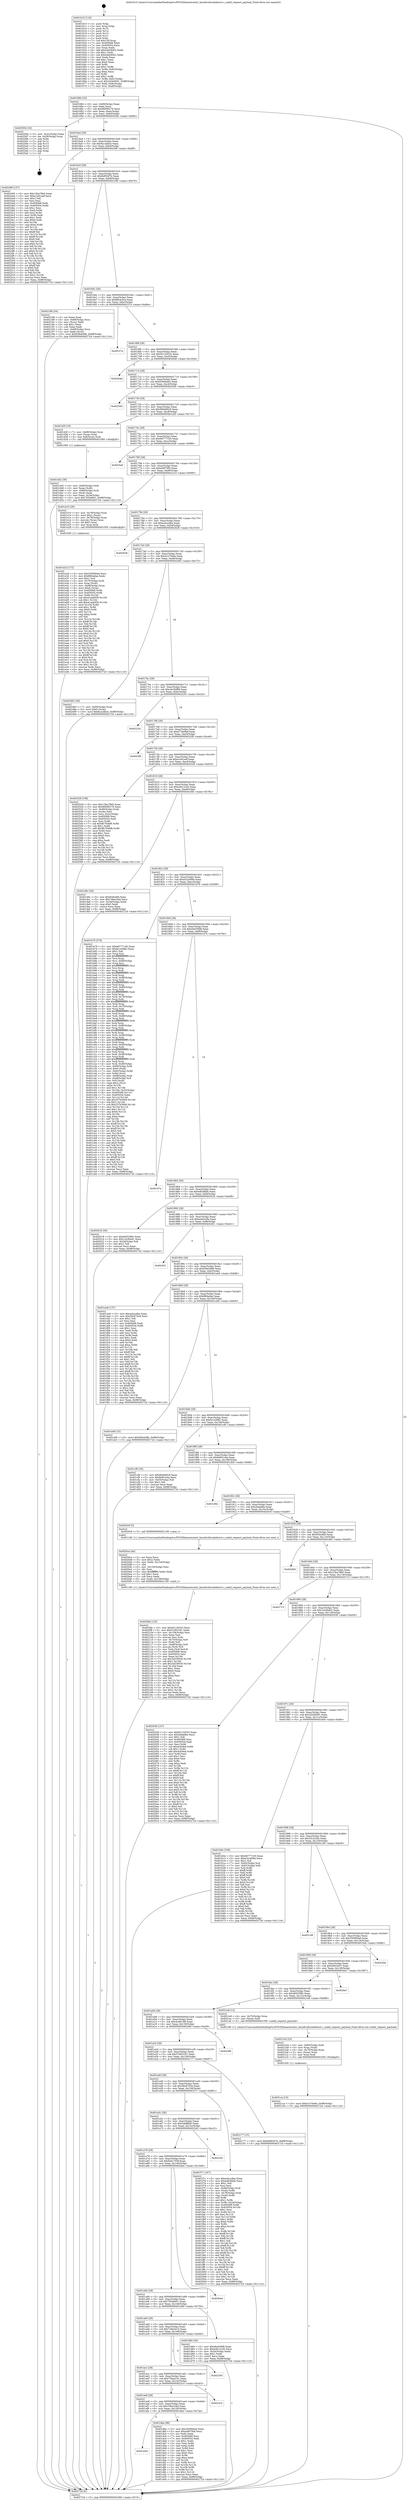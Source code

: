 digraph "0x401610" {
  label = "0x401610 (/mnt/c/Users/mathe/Desktop/tcc/POCII/binaries/extr_linuxfscifssmbdirect.c_smbd_request_payload_Final-ollvm.out::main(0))"
  labelloc = "t"
  node[shape=record]

  Entry [label="",width=0.3,height=0.3,shape=circle,fillcolor=black,style=filled]
  "0x401684" [label="{
     0x401684 [32]\l
     | [instrs]\l
     &nbsp;&nbsp;0x401684 \<+6\>: mov -0x98(%rbp),%eax\l
     &nbsp;&nbsp;0x40168a \<+2\>: mov %eax,%ecx\l
     &nbsp;&nbsp;0x40168c \<+6\>: sub $0x86990279,%ecx\l
     &nbsp;&nbsp;0x401692 \<+6\>: mov %eax,-0xac(%rbp)\l
     &nbsp;&nbsp;0x401698 \<+6\>: mov %ecx,-0xb0(%rbp)\l
     &nbsp;&nbsp;0x40169e \<+6\>: je 0000000000402594 \<main+0xf84\>\l
  }"]
  "0x402594" [label="{
     0x402594 [18]\l
     | [instrs]\l
     &nbsp;&nbsp;0x402594 \<+3\>: mov -0x2c(%rbp),%eax\l
     &nbsp;&nbsp;0x402597 \<+4\>: lea -0x28(%rbp),%rsp\l
     &nbsp;&nbsp;0x40259b \<+1\>: pop %rbx\l
     &nbsp;&nbsp;0x40259c \<+2\>: pop %r12\l
     &nbsp;&nbsp;0x40259e \<+2\>: pop %r13\l
     &nbsp;&nbsp;0x4025a0 \<+2\>: pop %r14\l
     &nbsp;&nbsp;0x4025a2 \<+2\>: pop %r15\l
     &nbsp;&nbsp;0x4025a4 \<+1\>: pop %rbp\l
     &nbsp;&nbsp;0x4025a5 \<+1\>: ret\l
  }"]
  "0x4016a4" [label="{
     0x4016a4 [28]\l
     | [instrs]\l
     &nbsp;&nbsp;0x4016a4 \<+5\>: jmp 00000000004016a9 \<main+0x99\>\l
     &nbsp;&nbsp;0x4016a9 \<+6\>: mov -0xac(%rbp),%eax\l
     &nbsp;&nbsp;0x4016af \<+5\>: sub $0x8a1a4bce,%eax\l
     &nbsp;&nbsp;0x4016b4 \<+6\>: mov %eax,-0xb4(%rbp)\l
     &nbsp;&nbsp;0x4016ba \<+6\>: je 000000000040249f \<main+0xe8f\>\l
  }"]
  Exit [label="",width=0.3,height=0.3,shape=circle,fillcolor=black,style=filled,peripheries=2]
  "0x40249f" [label="{
     0x40249f [137]\l
     | [instrs]\l
     &nbsp;&nbsp;0x40249f \<+5\>: mov $0x13ba78b0,%eax\l
     &nbsp;&nbsp;0x4024a4 \<+5\>: mov $0xe1e91eef,%ecx\l
     &nbsp;&nbsp;0x4024a9 \<+2\>: mov $0x1,%dl\l
     &nbsp;&nbsp;0x4024ab \<+2\>: xor %esi,%esi\l
     &nbsp;&nbsp;0x4024ad \<+7\>: mov 0x405068,%edi\l
     &nbsp;&nbsp;0x4024b4 \<+8\>: mov 0x405054,%r8d\l
     &nbsp;&nbsp;0x4024bc \<+3\>: sub $0x1,%esi\l
     &nbsp;&nbsp;0x4024bf \<+3\>: mov %edi,%r9d\l
     &nbsp;&nbsp;0x4024c2 \<+3\>: add %esi,%r9d\l
     &nbsp;&nbsp;0x4024c5 \<+4\>: imul %r9d,%edi\l
     &nbsp;&nbsp;0x4024c9 \<+3\>: and $0x1,%edi\l
     &nbsp;&nbsp;0x4024cc \<+3\>: cmp $0x0,%edi\l
     &nbsp;&nbsp;0x4024cf \<+4\>: sete %r10b\l
     &nbsp;&nbsp;0x4024d3 \<+4\>: cmp $0xa,%r8d\l
     &nbsp;&nbsp;0x4024d7 \<+4\>: setl %r11b\l
     &nbsp;&nbsp;0x4024db \<+3\>: mov %r10b,%bl\l
     &nbsp;&nbsp;0x4024de \<+3\>: xor $0xff,%bl\l
     &nbsp;&nbsp;0x4024e1 \<+3\>: mov %r11b,%r14b\l
     &nbsp;&nbsp;0x4024e4 \<+4\>: xor $0xff,%r14b\l
     &nbsp;&nbsp;0x4024e8 \<+3\>: xor $0x0,%dl\l
     &nbsp;&nbsp;0x4024eb \<+3\>: mov %bl,%r15b\l
     &nbsp;&nbsp;0x4024ee \<+4\>: and $0x0,%r15b\l
     &nbsp;&nbsp;0x4024f2 \<+3\>: and %dl,%r10b\l
     &nbsp;&nbsp;0x4024f5 \<+3\>: mov %r14b,%r12b\l
     &nbsp;&nbsp;0x4024f8 \<+4\>: and $0x0,%r12b\l
     &nbsp;&nbsp;0x4024fc \<+3\>: and %dl,%r11b\l
     &nbsp;&nbsp;0x4024ff \<+3\>: or %r10b,%r15b\l
     &nbsp;&nbsp;0x402502 \<+3\>: or %r11b,%r12b\l
     &nbsp;&nbsp;0x402505 \<+3\>: xor %r12b,%r15b\l
     &nbsp;&nbsp;0x402508 \<+3\>: or %r14b,%bl\l
     &nbsp;&nbsp;0x40250b \<+3\>: xor $0xff,%bl\l
     &nbsp;&nbsp;0x40250e \<+3\>: or $0x0,%dl\l
     &nbsp;&nbsp;0x402511 \<+2\>: and %dl,%bl\l
     &nbsp;&nbsp;0x402513 \<+3\>: or %bl,%r15b\l
     &nbsp;&nbsp;0x402516 \<+4\>: test $0x1,%r15b\l
     &nbsp;&nbsp;0x40251a \<+3\>: cmovne %ecx,%eax\l
     &nbsp;&nbsp;0x40251d \<+6\>: mov %eax,-0x98(%rbp)\l
     &nbsp;&nbsp;0x402523 \<+5\>: jmp 000000000040272d \<main+0x111d\>\l
  }"]
  "0x4016c0" [label="{
     0x4016c0 [28]\l
     | [instrs]\l
     &nbsp;&nbsp;0x4016c0 \<+5\>: jmp 00000000004016c5 \<main+0xb5\>\l
     &nbsp;&nbsp;0x4016c5 \<+6\>: mov -0xac(%rbp),%eax\l
     &nbsp;&nbsp;0x4016cb \<+5\>: sub $0x8ef93d7b,%eax\l
     &nbsp;&nbsp;0x4016d0 \<+6\>: mov %eax,-0xb8(%rbp)\l
     &nbsp;&nbsp;0x4016d6 \<+6\>: je 0000000000402186 \<main+0xb76\>\l
  }"]
  "0x4021ca" [label="{
     0x4021ca [15]\l
     | [instrs]\l
     &nbsp;&nbsp;0x4021ca \<+10\>: movl $0xb1e70e6e,-0x98(%rbp)\l
     &nbsp;&nbsp;0x4021d4 \<+5\>: jmp 000000000040272d \<main+0x111d\>\l
  }"]
  "0x402186" [label="{
     0x402186 [34]\l
     | [instrs]\l
     &nbsp;&nbsp;0x402186 \<+2\>: xor %eax,%eax\l
     &nbsp;&nbsp;0x402188 \<+4\>: mov -0x68(%rbp),%rcx\l
     &nbsp;&nbsp;0x40218c \<+2\>: mov (%rcx),%edx\l
     &nbsp;&nbsp;0x40218e \<+3\>: sub $0x1,%eax\l
     &nbsp;&nbsp;0x402191 \<+2\>: sub %eax,%edx\l
     &nbsp;&nbsp;0x402193 \<+4\>: mov -0x68(%rbp),%rcx\l
     &nbsp;&nbsp;0x402197 \<+2\>: mov %edx,(%rcx)\l
     &nbsp;&nbsp;0x402199 \<+10\>: movl $0xf29e448b,-0x98(%rbp)\l
     &nbsp;&nbsp;0x4021a3 \<+5\>: jmp 000000000040272d \<main+0x111d\>\l
  }"]
  "0x4016dc" [label="{
     0x4016dc [28]\l
     | [instrs]\l
     &nbsp;&nbsp;0x4016dc \<+5\>: jmp 00000000004016e1 \<main+0xd1\>\l
     &nbsp;&nbsp;0x4016e1 \<+6\>: mov -0xac(%rbp),%eax\l
     &nbsp;&nbsp;0x4016e7 \<+5\>: sub $0x8f24c0ca,%eax\l
     &nbsp;&nbsp;0x4016ec \<+6\>: mov %eax,-0xbc(%rbp)\l
     &nbsp;&nbsp;0x4016f2 \<+6\>: je 000000000040237a \<main+0xd6a\>\l
  }"]
  "0x4021b4" [label="{
     0x4021b4 [22]\l
     | [instrs]\l
     &nbsp;&nbsp;0x4021b4 \<+4\>: mov -0x60(%rbp),%rdi\l
     &nbsp;&nbsp;0x4021b8 \<+3\>: mov %rax,(%rdi)\l
     &nbsp;&nbsp;0x4021bb \<+4\>: mov -0x70(%rbp),%rax\l
     &nbsp;&nbsp;0x4021bf \<+3\>: mov (%rax),%rax\l
     &nbsp;&nbsp;0x4021c2 \<+3\>: mov %rax,%rdi\l
     &nbsp;&nbsp;0x4021c5 \<+5\>: call 0000000000401030 \<free@plt\>\l
     | [calls]\l
     &nbsp;&nbsp;0x401030 \{1\} (unknown)\l
  }"]
  "0x40237a" [label="{
     0x40237a\l
  }", style=dashed]
  "0x4016f8" [label="{
     0x4016f8 [28]\l
     | [instrs]\l
     &nbsp;&nbsp;0x4016f8 \<+5\>: jmp 00000000004016fd \<main+0xed\>\l
     &nbsp;&nbsp;0x4016fd \<+6\>: mov -0xac(%rbp),%eax\l
     &nbsp;&nbsp;0x401703 \<+5\>: sub $0x92134533,%eax\l
     &nbsp;&nbsp;0x401708 \<+6\>: mov %eax,-0xc0(%rbp)\l
     &nbsp;&nbsp;0x40170e \<+6\>: je 000000000040264d \<main+0x103d\>\l
  }"]
  "0x4020fa" [label="{
     0x4020fa [125]\l
     | [instrs]\l
     &nbsp;&nbsp;0x4020fa \<+5\>: mov $0x92134533,%ecx\l
     &nbsp;&nbsp;0x4020ff \<+5\>: mov $0x51903181,%edx\l
     &nbsp;&nbsp;0x402104 \<+6\>: mov -0x158(%rbp),%esi\l
     &nbsp;&nbsp;0x40210a \<+3\>: imul %eax,%esi\l
     &nbsp;&nbsp;0x40210d \<+3\>: movslq %esi,%rdi\l
     &nbsp;&nbsp;0x402110 \<+4\>: mov -0x70(%rbp),%r8\l
     &nbsp;&nbsp;0x402114 \<+3\>: mov (%r8),%r8\l
     &nbsp;&nbsp;0x402117 \<+4\>: mov -0x68(%rbp),%r9\l
     &nbsp;&nbsp;0x40211b \<+3\>: movslq (%r9),%r9\l
     &nbsp;&nbsp;0x40211e \<+4\>: mov %rdi,(%r8,%r9,8)\l
     &nbsp;&nbsp;0x402122 \<+7\>: mov 0x405068,%eax\l
     &nbsp;&nbsp;0x402129 \<+7\>: mov 0x405054,%esi\l
     &nbsp;&nbsp;0x402130 \<+3\>: mov %eax,%r10d\l
     &nbsp;&nbsp;0x402133 \<+7\>: sub $0x3a5395c8,%r10d\l
     &nbsp;&nbsp;0x40213a \<+4\>: sub $0x1,%r10d\l
     &nbsp;&nbsp;0x40213e \<+7\>: add $0x3a5395c8,%r10d\l
     &nbsp;&nbsp;0x402145 \<+4\>: imul %r10d,%eax\l
     &nbsp;&nbsp;0x402149 \<+3\>: and $0x1,%eax\l
     &nbsp;&nbsp;0x40214c \<+3\>: cmp $0x0,%eax\l
     &nbsp;&nbsp;0x40214f \<+4\>: sete %r11b\l
     &nbsp;&nbsp;0x402153 \<+3\>: cmp $0xa,%esi\l
     &nbsp;&nbsp;0x402156 \<+3\>: setl %bl\l
     &nbsp;&nbsp;0x402159 \<+3\>: mov %r11b,%r14b\l
     &nbsp;&nbsp;0x40215c \<+3\>: and %bl,%r14b\l
     &nbsp;&nbsp;0x40215f \<+3\>: xor %bl,%r11b\l
     &nbsp;&nbsp;0x402162 \<+3\>: or %r11b,%r14b\l
     &nbsp;&nbsp;0x402165 \<+4\>: test $0x1,%r14b\l
     &nbsp;&nbsp;0x402169 \<+3\>: cmovne %edx,%ecx\l
     &nbsp;&nbsp;0x40216c \<+6\>: mov %ecx,-0x98(%rbp)\l
     &nbsp;&nbsp;0x402172 \<+5\>: jmp 000000000040272d \<main+0x111d\>\l
  }"]
  "0x40264d" [label="{
     0x40264d\l
  }", style=dashed]
  "0x401714" [label="{
     0x401714 [28]\l
     | [instrs]\l
     &nbsp;&nbsp;0x401714 \<+5\>: jmp 0000000000401719 \<main+0x109\>\l
     &nbsp;&nbsp;0x401719 \<+6\>: mov -0xac(%rbp),%eax\l
     &nbsp;&nbsp;0x40171f \<+5\>: sub $0x92684ab2,%eax\l
     &nbsp;&nbsp;0x401724 \<+6\>: mov %eax,-0xc4(%rbp)\l
     &nbsp;&nbsp;0x40172a \<+6\>: je 00000000004023d5 \<main+0xdc5\>\l
  }"]
  "0x4020ce" [label="{
     0x4020ce [44]\l
     | [instrs]\l
     &nbsp;&nbsp;0x4020ce \<+2\>: xor %ecx,%ecx\l
     &nbsp;&nbsp;0x4020d0 \<+5\>: mov $0x2,%edx\l
     &nbsp;&nbsp;0x4020d5 \<+6\>: mov %edx,-0x154(%rbp)\l
     &nbsp;&nbsp;0x4020db \<+1\>: cltd\l
     &nbsp;&nbsp;0x4020dc \<+6\>: mov -0x154(%rbp),%esi\l
     &nbsp;&nbsp;0x4020e2 \<+2\>: idiv %esi\l
     &nbsp;&nbsp;0x4020e4 \<+6\>: imul $0xfffffffe,%edx,%edx\l
     &nbsp;&nbsp;0x4020ea \<+3\>: sub $0x1,%ecx\l
     &nbsp;&nbsp;0x4020ed \<+2\>: sub %ecx,%edx\l
     &nbsp;&nbsp;0x4020ef \<+6\>: mov %edx,-0x158(%rbp)\l
     &nbsp;&nbsp;0x4020f5 \<+5\>: call 0000000000401160 \<next_i\>\l
     | [calls]\l
     &nbsp;&nbsp;0x401160 \{1\} (/mnt/c/Users/mathe/Desktop/tcc/POCII/binaries/extr_linuxfscifssmbdirect.c_smbd_request_payload_Final-ollvm.out::next_i)\l
  }"]
  "0x4023d5" [label="{
     0x4023d5\l
  }", style=dashed]
  "0x401730" [label="{
     0x401730 [28]\l
     | [instrs]\l
     &nbsp;&nbsp;0x401730 \<+5\>: jmp 0000000000401735 \<main+0x125\>\l
     &nbsp;&nbsp;0x401735 \<+6\>: mov -0xac(%rbp),%eax\l
     &nbsp;&nbsp;0x40173b \<+5\>: sub $0x9b0dd0c9,%eax\l
     &nbsp;&nbsp;0x401740 \<+6\>: mov %eax,-0xc8(%rbp)\l
     &nbsp;&nbsp;0x401746 \<+6\>: je 0000000000401d2f \<main+0x71f\>\l
  }"]
  "0x401e2d" [label="{
     0x401e2d [172]\l
     | [instrs]\l
     &nbsp;&nbsp;0x401e2d \<+5\>: mov $0x350060ad,%ecx\l
     &nbsp;&nbsp;0x401e32 \<+5\>: mov $0xf864afae,%edx\l
     &nbsp;&nbsp;0x401e37 \<+3\>: mov $0x1,%sil\l
     &nbsp;&nbsp;0x401e3a \<+4\>: mov -0x70(%rbp),%rdi\l
     &nbsp;&nbsp;0x401e3e \<+3\>: mov %rax,(%rdi)\l
     &nbsp;&nbsp;0x401e41 \<+4\>: mov -0x68(%rbp),%rax\l
     &nbsp;&nbsp;0x401e45 \<+6\>: movl $0x0,(%rax)\l
     &nbsp;&nbsp;0x401e4b \<+8\>: mov 0x405068,%r8d\l
     &nbsp;&nbsp;0x401e53 \<+8\>: mov 0x405054,%r9d\l
     &nbsp;&nbsp;0x401e5b \<+3\>: mov %r8d,%r10d\l
     &nbsp;&nbsp;0x401e5e \<+7\>: sub $0x41aab939,%r10d\l
     &nbsp;&nbsp;0x401e65 \<+4\>: sub $0x1,%r10d\l
     &nbsp;&nbsp;0x401e69 \<+7\>: add $0x41aab939,%r10d\l
     &nbsp;&nbsp;0x401e70 \<+4\>: imul %r10d,%r8d\l
     &nbsp;&nbsp;0x401e74 \<+4\>: and $0x1,%r8d\l
     &nbsp;&nbsp;0x401e78 \<+4\>: cmp $0x0,%r8d\l
     &nbsp;&nbsp;0x401e7c \<+4\>: sete %r11b\l
     &nbsp;&nbsp;0x401e80 \<+4\>: cmp $0xa,%r9d\l
     &nbsp;&nbsp;0x401e84 \<+3\>: setl %bl\l
     &nbsp;&nbsp;0x401e87 \<+3\>: mov %r11b,%r14b\l
     &nbsp;&nbsp;0x401e8a \<+4\>: xor $0xff,%r14b\l
     &nbsp;&nbsp;0x401e8e \<+3\>: mov %bl,%r15b\l
     &nbsp;&nbsp;0x401e91 \<+4\>: xor $0xff,%r15b\l
     &nbsp;&nbsp;0x401e95 \<+4\>: xor $0x0,%sil\l
     &nbsp;&nbsp;0x401e99 \<+3\>: mov %r14b,%r12b\l
     &nbsp;&nbsp;0x401e9c \<+4\>: and $0x0,%r12b\l
     &nbsp;&nbsp;0x401ea0 \<+3\>: and %sil,%r11b\l
     &nbsp;&nbsp;0x401ea3 \<+3\>: mov %r15b,%r13b\l
     &nbsp;&nbsp;0x401ea6 \<+4\>: and $0x0,%r13b\l
     &nbsp;&nbsp;0x401eaa \<+3\>: and %sil,%bl\l
     &nbsp;&nbsp;0x401ead \<+3\>: or %r11b,%r12b\l
     &nbsp;&nbsp;0x401eb0 \<+3\>: or %bl,%r13b\l
     &nbsp;&nbsp;0x401eb3 \<+3\>: xor %r13b,%r12b\l
     &nbsp;&nbsp;0x401eb6 \<+3\>: or %r15b,%r14b\l
     &nbsp;&nbsp;0x401eb9 \<+4\>: xor $0xff,%r14b\l
     &nbsp;&nbsp;0x401ebd \<+4\>: or $0x0,%sil\l
     &nbsp;&nbsp;0x401ec1 \<+3\>: and %sil,%r14b\l
     &nbsp;&nbsp;0x401ec4 \<+3\>: or %r14b,%r12b\l
     &nbsp;&nbsp;0x401ec7 \<+4\>: test $0x1,%r12b\l
     &nbsp;&nbsp;0x401ecb \<+3\>: cmovne %edx,%ecx\l
     &nbsp;&nbsp;0x401ece \<+6\>: mov %ecx,-0x98(%rbp)\l
     &nbsp;&nbsp;0x401ed4 \<+5\>: jmp 000000000040272d \<main+0x111d\>\l
  }"]
  "0x401d2f" [label="{
     0x401d2f [19]\l
     | [instrs]\l
     &nbsp;&nbsp;0x401d2f \<+7\>: mov -0x88(%rbp),%rax\l
     &nbsp;&nbsp;0x401d36 \<+3\>: mov (%rax),%rax\l
     &nbsp;&nbsp;0x401d39 \<+4\>: mov 0x8(%rax),%rdi\l
     &nbsp;&nbsp;0x401d3d \<+5\>: call 0000000000401060 \<atoi@plt\>\l
     | [calls]\l
     &nbsp;&nbsp;0x401060 \{1\} (unknown)\l
  }"]
  "0x40174c" [label="{
     0x40174c [28]\l
     | [instrs]\l
     &nbsp;&nbsp;0x40174c \<+5\>: jmp 0000000000401751 \<main+0x141\>\l
     &nbsp;&nbsp;0x401751 \<+6\>: mov -0xac(%rbp),%eax\l
     &nbsp;&nbsp;0x401757 \<+5\>: sub $0x9d777100,%eax\l
     &nbsp;&nbsp;0x40175c \<+6\>: mov %eax,-0xcc(%rbp)\l
     &nbsp;&nbsp;0x401762 \<+6\>: je 00000000004025a6 \<main+0xf96\>\l
  }"]
  "0x401b04" [label="{
     0x401b04\l
  }", style=dashed]
  "0x4025a6" [label="{
     0x4025a6\l
  }", style=dashed]
  "0x401768" [label="{
     0x401768 [28]\l
     | [instrs]\l
     &nbsp;&nbsp;0x401768 \<+5\>: jmp 000000000040176d \<main+0x15d\>\l
     &nbsp;&nbsp;0x40176d \<+6\>: mov -0xac(%rbp),%eax\l
     &nbsp;&nbsp;0x401773 \<+5\>: sub $0xa0f076f4,%eax\l
     &nbsp;&nbsp;0x401778 \<+6\>: mov %eax,-0xd0(%rbp)\l
     &nbsp;&nbsp;0x40177e \<+6\>: je 0000000000401e10 \<main+0x800\>\l
  }"]
  "0x401dba" [label="{
     0x401dba [86]\l
     | [instrs]\l
     &nbsp;&nbsp;0x401dba \<+5\>: mov $0x350060ad,%eax\l
     &nbsp;&nbsp;0x401dbf \<+5\>: mov $0xa0f076f4,%ecx\l
     &nbsp;&nbsp;0x401dc4 \<+2\>: xor %edx,%edx\l
     &nbsp;&nbsp;0x401dc6 \<+7\>: mov 0x405068,%esi\l
     &nbsp;&nbsp;0x401dcd \<+7\>: mov 0x405054,%edi\l
     &nbsp;&nbsp;0x401dd4 \<+3\>: sub $0x1,%edx\l
     &nbsp;&nbsp;0x401dd7 \<+3\>: mov %esi,%r8d\l
     &nbsp;&nbsp;0x401dda \<+3\>: add %edx,%r8d\l
     &nbsp;&nbsp;0x401ddd \<+4\>: imul %r8d,%esi\l
     &nbsp;&nbsp;0x401de1 \<+3\>: and $0x1,%esi\l
     &nbsp;&nbsp;0x401de4 \<+3\>: cmp $0x0,%esi\l
     &nbsp;&nbsp;0x401de7 \<+4\>: sete %r9b\l
     &nbsp;&nbsp;0x401deb \<+3\>: cmp $0xa,%edi\l
     &nbsp;&nbsp;0x401dee \<+4\>: setl %r10b\l
     &nbsp;&nbsp;0x401df2 \<+3\>: mov %r9b,%r11b\l
     &nbsp;&nbsp;0x401df5 \<+3\>: and %r10b,%r11b\l
     &nbsp;&nbsp;0x401df8 \<+3\>: xor %r10b,%r9b\l
     &nbsp;&nbsp;0x401dfb \<+3\>: or %r9b,%r11b\l
     &nbsp;&nbsp;0x401dfe \<+4\>: test $0x1,%r11b\l
     &nbsp;&nbsp;0x401e02 \<+3\>: cmovne %ecx,%eax\l
     &nbsp;&nbsp;0x401e05 \<+6\>: mov %eax,-0x98(%rbp)\l
     &nbsp;&nbsp;0x401e0b \<+5\>: jmp 000000000040272d \<main+0x111d\>\l
  }"]
  "0x401e10" [label="{
     0x401e10 [29]\l
     | [instrs]\l
     &nbsp;&nbsp;0x401e10 \<+4\>: mov -0x78(%rbp),%rax\l
     &nbsp;&nbsp;0x401e14 \<+6\>: movl $0x1,(%rax)\l
     &nbsp;&nbsp;0x401e1a \<+4\>: mov -0x78(%rbp),%rax\l
     &nbsp;&nbsp;0x401e1e \<+3\>: movslq (%rax),%rax\l
     &nbsp;&nbsp;0x401e21 \<+4\>: shl $0x3,%rax\l
     &nbsp;&nbsp;0x401e25 \<+3\>: mov %rax,%rdi\l
     &nbsp;&nbsp;0x401e28 \<+5\>: call 0000000000401050 \<malloc@plt\>\l
     | [calls]\l
     &nbsp;&nbsp;0x401050 \{1\} (unknown)\l
  }"]
  "0x401784" [label="{
     0x401784 [28]\l
     | [instrs]\l
     &nbsp;&nbsp;0x401784 \<+5\>: jmp 0000000000401789 \<main+0x179\>\l
     &nbsp;&nbsp;0x401789 \<+6\>: mov -0xac(%rbp),%eax\l
     &nbsp;&nbsp;0x40178f \<+5\>: sub $0xacbccdba,%eax\l
     &nbsp;&nbsp;0x401794 \<+6\>: mov %eax,-0xd4(%rbp)\l
     &nbsp;&nbsp;0x40179a \<+6\>: je 0000000000402628 \<main+0x1018\>\l
  }"]
  "0x401ae8" [label="{
     0x401ae8 [28]\l
     | [instrs]\l
     &nbsp;&nbsp;0x401ae8 \<+5\>: jmp 0000000000401aed \<main+0x4dd\>\l
     &nbsp;&nbsp;0x401aed \<+6\>: mov -0xac(%rbp),%eax\l
     &nbsp;&nbsp;0x401af3 \<+5\>: sub $0x7dbec34d,%eax\l
     &nbsp;&nbsp;0x401af8 \<+6\>: mov %eax,-0x150(%rbp)\l
     &nbsp;&nbsp;0x401afe \<+6\>: je 0000000000401dba \<main+0x7aa\>\l
  }"]
  "0x402628" [label="{
     0x402628\l
  }", style=dashed]
  "0x4017a0" [label="{
     0x4017a0 [28]\l
     | [instrs]\l
     &nbsp;&nbsp;0x4017a0 \<+5\>: jmp 00000000004017a5 \<main+0x195\>\l
     &nbsp;&nbsp;0x4017a5 \<+6\>: mov -0xac(%rbp),%eax\l
     &nbsp;&nbsp;0x4017ab \<+5\>: sub $0xb1e70e6e,%eax\l
     &nbsp;&nbsp;0x4017b0 \<+6\>: mov %eax,-0xd8(%rbp)\l
     &nbsp;&nbsp;0x4017b6 \<+6\>: je 0000000000402483 \<main+0xe73\>\l
  }"]
  "0x4022c3" [label="{
     0x4022c3\l
  }", style=dashed]
  "0x402483" [label="{
     0x402483 [28]\l
     | [instrs]\l
     &nbsp;&nbsp;0x402483 \<+7\>: mov -0x90(%rbp),%rax\l
     &nbsp;&nbsp;0x40248a \<+6\>: movl $0x0,(%rax)\l
     &nbsp;&nbsp;0x402490 \<+10\>: movl $0x8a1a4bce,-0x98(%rbp)\l
     &nbsp;&nbsp;0x40249a \<+5\>: jmp 000000000040272d \<main+0x111d\>\l
  }"]
  "0x4017bc" [label="{
     0x4017bc [28]\l
     | [instrs]\l
     &nbsp;&nbsp;0x4017bc \<+5\>: jmp 00000000004017c1 \<main+0x1b1\>\l
     &nbsp;&nbsp;0x4017c1 \<+6\>: mov -0xac(%rbp),%eax\l
     &nbsp;&nbsp;0x4017c7 \<+5\>: sub $0xc6c3bf89,%eax\l
     &nbsp;&nbsp;0x4017cc \<+6\>: mov %eax,-0xdc(%rbp)\l
     &nbsp;&nbsp;0x4017d2 \<+6\>: je 0000000000402234 \<main+0xc24\>\l
  }"]
  "0x401acc" [label="{
     0x401acc [28]\l
     | [instrs]\l
     &nbsp;&nbsp;0x401acc \<+5\>: jmp 0000000000401ad1 \<main+0x4c1\>\l
     &nbsp;&nbsp;0x401ad1 \<+6\>: mov -0xac(%rbp),%eax\l
     &nbsp;&nbsp;0x401ad7 \<+5\>: sub $0x75bea141,%eax\l
     &nbsp;&nbsp;0x401adc \<+6\>: mov %eax,-0x14c(%rbp)\l
     &nbsp;&nbsp;0x401ae2 \<+6\>: je 00000000004022c3 \<main+0xcb3\>\l
  }"]
  "0x402234" [label="{
     0x402234\l
  }", style=dashed]
  "0x4017d8" [label="{
     0x4017d8 [28]\l
     | [instrs]\l
     &nbsp;&nbsp;0x4017d8 \<+5\>: jmp 00000000004017dd \<main+0x1cd\>\l
     &nbsp;&nbsp;0x4017dd \<+6\>: mov -0xac(%rbp),%eax\l
     &nbsp;&nbsp;0x4017e3 \<+5\>: sub $0xd73e68ef,%eax\l
     &nbsp;&nbsp;0x4017e8 \<+6\>: mov %eax,-0xe0(%rbp)\l
     &nbsp;&nbsp;0x4017ee \<+6\>: je 00000000004022f6 \<main+0xce6\>\l
  }"]
  "0x402350" [label="{
     0x402350\l
  }", style=dashed]
  "0x4022f6" [label="{
     0x4022f6\l
  }", style=dashed]
  "0x4017f4" [label="{
     0x4017f4 [28]\l
     | [instrs]\l
     &nbsp;&nbsp;0x4017f4 \<+5\>: jmp 00000000004017f9 \<main+0x1e9\>\l
     &nbsp;&nbsp;0x4017f9 \<+6\>: mov -0xac(%rbp),%eax\l
     &nbsp;&nbsp;0x4017ff \<+5\>: sub $0xe1e91eef,%eax\l
     &nbsp;&nbsp;0x401804 \<+6\>: mov %eax,-0xe4(%rbp)\l
     &nbsp;&nbsp;0x40180a \<+6\>: je 0000000000402528 \<main+0xf18\>\l
  }"]
  "0x401ab0" [label="{
     0x401ab0 [28]\l
     | [instrs]\l
     &nbsp;&nbsp;0x401ab0 \<+5\>: jmp 0000000000401ab5 \<main+0x4a5\>\l
     &nbsp;&nbsp;0x401ab5 \<+6\>: mov -0xac(%rbp),%eax\l
     &nbsp;&nbsp;0x401abb \<+5\>: sub $0x726e5a15,%eax\l
     &nbsp;&nbsp;0x401ac0 \<+6\>: mov %eax,-0x148(%rbp)\l
     &nbsp;&nbsp;0x401ac6 \<+6\>: je 0000000000402350 \<main+0xd40\>\l
  }"]
  "0x402528" [label="{
     0x402528 [108]\l
     | [instrs]\l
     &nbsp;&nbsp;0x402528 \<+5\>: mov $0x13ba78b0,%eax\l
     &nbsp;&nbsp;0x40252d \<+5\>: mov $0x86990279,%ecx\l
     &nbsp;&nbsp;0x402532 \<+7\>: mov -0x90(%rbp),%rdx\l
     &nbsp;&nbsp;0x402539 \<+2\>: mov (%rdx),%esi\l
     &nbsp;&nbsp;0x40253b \<+3\>: mov %esi,-0x2c(%rbp)\l
     &nbsp;&nbsp;0x40253e \<+7\>: mov 0x405068,%esi\l
     &nbsp;&nbsp;0x402545 \<+7\>: mov 0x405054,%edi\l
     &nbsp;&nbsp;0x40254c \<+3\>: mov %esi,%r8d\l
     &nbsp;&nbsp;0x40254f \<+7\>: sub $0x9b704bf8,%r8d\l
     &nbsp;&nbsp;0x402556 \<+4\>: sub $0x1,%r8d\l
     &nbsp;&nbsp;0x40255a \<+7\>: add $0x9b704bf8,%r8d\l
     &nbsp;&nbsp;0x402561 \<+4\>: imul %r8d,%esi\l
     &nbsp;&nbsp;0x402565 \<+3\>: and $0x1,%esi\l
     &nbsp;&nbsp;0x402568 \<+3\>: cmp $0x0,%esi\l
     &nbsp;&nbsp;0x40256b \<+4\>: sete %r9b\l
     &nbsp;&nbsp;0x40256f \<+3\>: cmp $0xa,%edi\l
     &nbsp;&nbsp;0x402572 \<+4\>: setl %r10b\l
     &nbsp;&nbsp;0x402576 \<+3\>: mov %r9b,%r11b\l
     &nbsp;&nbsp;0x402579 \<+3\>: and %r10b,%r11b\l
     &nbsp;&nbsp;0x40257c \<+3\>: xor %r10b,%r9b\l
     &nbsp;&nbsp;0x40257f \<+3\>: or %r9b,%r11b\l
     &nbsp;&nbsp;0x402582 \<+4\>: test $0x1,%r11b\l
     &nbsp;&nbsp;0x402586 \<+3\>: cmovne %ecx,%eax\l
     &nbsp;&nbsp;0x402589 \<+6\>: mov %eax,-0x98(%rbp)\l
     &nbsp;&nbsp;0x40258f \<+5\>: jmp 000000000040272d \<main+0x111d\>\l
  }"]
  "0x401810" [label="{
     0x401810 [28]\l
     | [instrs]\l
     &nbsp;&nbsp;0x401810 \<+5\>: jmp 0000000000401815 \<main+0x205\>\l
     &nbsp;&nbsp;0x401815 \<+6\>: mov -0xac(%rbp),%eax\l
     &nbsp;&nbsp;0x40181b \<+5\>: sub $0xe4612c20,%eax\l
     &nbsp;&nbsp;0x401820 \<+6\>: mov %eax,-0xe8(%rbp)\l
     &nbsp;&nbsp;0x401826 \<+6\>: je 0000000000401d9c \<main+0x78c\>\l
  }"]
  "0x401d60" [label="{
     0x401d60 [30]\l
     | [instrs]\l
     &nbsp;&nbsp;0x401d60 \<+5\>: mov $0xebe55fd8,%eax\l
     &nbsp;&nbsp;0x401d65 \<+5\>: mov $0xe4612c20,%ecx\l
     &nbsp;&nbsp;0x401d6a \<+3\>: mov -0x34(%rbp),%edx\l
     &nbsp;&nbsp;0x401d6d \<+3\>: cmp $0x1,%edx\l
     &nbsp;&nbsp;0x401d70 \<+3\>: cmovl %ecx,%eax\l
     &nbsp;&nbsp;0x401d73 \<+6\>: mov %eax,-0x98(%rbp)\l
     &nbsp;&nbsp;0x401d79 \<+5\>: jmp 000000000040272d \<main+0x111d\>\l
  }"]
  "0x401d9c" [label="{
     0x401d9c [30]\l
     | [instrs]\l
     &nbsp;&nbsp;0x401d9c \<+5\>: mov $0x83dcdd0,%eax\l
     &nbsp;&nbsp;0x401da1 \<+5\>: mov $0x7dbec34d,%ecx\l
     &nbsp;&nbsp;0x401da6 \<+3\>: mov -0x34(%rbp),%edx\l
     &nbsp;&nbsp;0x401da9 \<+3\>: cmp $0x0,%edx\l
     &nbsp;&nbsp;0x401dac \<+3\>: cmove %ecx,%eax\l
     &nbsp;&nbsp;0x401daf \<+6\>: mov %eax,-0x98(%rbp)\l
     &nbsp;&nbsp;0x401db5 \<+5\>: jmp 000000000040272d \<main+0x111d\>\l
  }"]
  "0x40182c" [label="{
     0x40182c [28]\l
     | [instrs]\l
     &nbsp;&nbsp;0x40182c \<+5\>: jmp 0000000000401831 \<main+0x221\>\l
     &nbsp;&nbsp;0x401831 \<+6\>: mov -0xac(%rbp),%eax\l
     &nbsp;&nbsp;0x401837 \<+5\>: sub $0xe52cd09e,%eax\l
     &nbsp;&nbsp;0x40183c \<+6\>: mov %eax,-0xec(%rbp)\l
     &nbsp;&nbsp;0x401842 \<+6\>: je 0000000000401b78 \<main+0x568\>\l
  }"]
  "0x401a94" [label="{
     0x401a94 [28]\l
     | [instrs]\l
     &nbsp;&nbsp;0x401a94 \<+5\>: jmp 0000000000401a99 \<main+0x489\>\l
     &nbsp;&nbsp;0x401a99 \<+6\>: mov -0xac(%rbp),%eax\l
     &nbsp;&nbsp;0x401a9f \<+5\>: sub $0x705e9d51,%eax\l
     &nbsp;&nbsp;0x401aa4 \<+6\>: mov %eax,-0x144(%rbp)\l
     &nbsp;&nbsp;0x401aaa \<+6\>: je 0000000000401d60 \<main+0x750\>\l
  }"]
  "0x401b78" [label="{
     0x401b78 [376]\l
     | [instrs]\l
     &nbsp;&nbsp;0x401b78 \<+5\>: mov $0x9d777100,%eax\l
     &nbsp;&nbsp;0x401b7d \<+5\>: mov $0xfa143982,%ecx\l
     &nbsp;&nbsp;0x401b82 \<+2\>: mov $0x1,%dl\l
     &nbsp;&nbsp;0x401b84 \<+3\>: mov %rsp,%rsi\l
     &nbsp;&nbsp;0x401b87 \<+4\>: add $0xfffffffffffffff0,%rsi\l
     &nbsp;&nbsp;0x401b8b \<+3\>: mov %rsi,%rsp\l
     &nbsp;&nbsp;0x401b8e \<+7\>: mov %rsi,-0x90(%rbp)\l
     &nbsp;&nbsp;0x401b95 \<+3\>: mov %rsp,%rsi\l
     &nbsp;&nbsp;0x401b98 \<+4\>: add $0xfffffffffffffff0,%rsi\l
     &nbsp;&nbsp;0x401b9c \<+3\>: mov %rsi,%rsp\l
     &nbsp;&nbsp;0x401b9f \<+3\>: mov %rsp,%rdi\l
     &nbsp;&nbsp;0x401ba2 \<+4\>: add $0xfffffffffffffff0,%rdi\l
     &nbsp;&nbsp;0x401ba6 \<+3\>: mov %rdi,%rsp\l
     &nbsp;&nbsp;0x401ba9 \<+7\>: mov %rdi,-0x88(%rbp)\l
     &nbsp;&nbsp;0x401bb0 \<+3\>: mov %rsp,%rdi\l
     &nbsp;&nbsp;0x401bb3 \<+4\>: add $0xfffffffffffffff0,%rdi\l
     &nbsp;&nbsp;0x401bb7 \<+3\>: mov %rdi,%rsp\l
     &nbsp;&nbsp;0x401bba \<+4\>: mov %rdi,-0x80(%rbp)\l
     &nbsp;&nbsp;0x401bbe \<+3\>: mov %rsp,%rdi\l
     &nbsp;&nbsp;0x401bc1 \<+4\>: add $0xfffffffffffffff0,%rdi\l
     &nbsp;&nbsp;0x401bc5 \<+3\>: mov %rdi,%rsp\l
     &nbsp;&nbsp;0x401bc8 \<+4\>: mov %rdi,-0x78(%rbp)\l
     &nbsp;&nbsp;0x401bcc \<+3\>: mov %rsp,%rdi\l
     &nbsp;&nbsp;0x401bcf \<+4\>: add $0xfffffffffffffff0,%rdi\l
     &nbsp;&nbsp;0x401bd3 \<+3\>: mov %rdi,%rsp\l
     &nbsp;&nbsp;0x401bd6 \<+4\>: mov %rdi,-0x70(%rbp)\l
     &nbsp;&nbsp;0x401bda \<+3\>: mov %rsp,%rdi\l
     &nbsp;&nbsp;0x401bdd \<+4\>: add $0xfffffffffffffff0,%rdi\l
     &nbsp;&nbsp;0x401be1 \<+3\>: mov %rdi,%rsp\l
     &nbsp;&nbsp;0x401be4 \<+4\>: mov %rdi,-0x68(%rbp)\l
     &nbsp;&nbsp;0x401be8 \<+3\>: mov %rsp,%rdi\l
     &nbsp;&nbsp;0x401beb \<+4\>: add $0xfffffffffffffff0,%rdi\l
     &nbsp;&nbsp;0x401bef \<+3\>: mov %rdi,%rsp\l
     &nbsp;&nbsp;0x401bf2 \<+4\>: mov %rdi,-0x60(%rbp)\l
     &nbsp;&nbsp;0x401bf6 \<+3\>: mov %rsp,%rdi\l
     &nbsp;&nbsp;0x401bf9 \<+4\>: add $0xfffffffffffffff0,%rdi\l
     &nbsp;&nbsp;0x401bfd \<+3\>: mov %rdi,%rsp\l
     &nbsp;&nbsp;0x401c00 \<+4\>: mov %rdi,-0x58(%rbp)\l
     &nbsp;&nbsp;0x401c04 \<+3\>: mov %rsp,%rdi\l
     &nbsp;&nbsp;0x401c07 \<+4\>: add $0xfffffffffffffff0,%rdi\l
     &nbsp;&nbsp;0x401c0b \<+3\>: mov %rdi,%rsp\l
     &nbsp;&nbsp;0x401c0e \<+4\>: mov %rdi,-0x50(%rbp)\l
     &nbsp;&nbsp;0x401c12 \<+3\>: mov %rsp,%rdi\l
     &nbsp;&nbsp;0x401c15 \<+4\>: add $0xfffffffffffffff0,%rdi\l
     &nbsp;&nbsp;0x401c19 \<+3\>: mov %rdi,%rsp\l
     &nbsp;&nbsp;0x401c1c \<+4\>: mov %rdi,-0x48(%rbp)\l
     &nbsp;&nbsp;0x401c20 \<+3\>: mov %rsp,%rdi\l
     &nbsp;&nbsp;0x401c23 \<+4\>: add $0xfffffffffffffff0,%rdi\l
     &nbsp;&nbsp;0x401c27 \<+3\>: mov %rdi,%rsp\l
     &nbsp;&nbsp;0x401c2a \<+4\>: mov %rdi,-0x40(%rbp)\l
     &nbsp;&nbsp;0x401c2e \<+7\>: mov -0x90(%rbp),%rdi\l
     &nbsp;&nbsp;0x401c35 \<+6\>: movl $0x0,(%rdi)\l
     &nbsp;&nbsp;0x401c3b \<+7\>: mov -0x9c(%rbp),%r8d\l
     &nbsp;&nbsp;0x401c42 \<+3\>: mov %r8d,(%rsi)\l
     &nbsp;&nbsp;0x401c45 \<+7\>: mov -0x88(%rbp),%rdi\l
     &nbsp;&nbsp;0x401c4c \<+7\>: mov -0xa8(%rbp),%r9\l
     &nbsp;&nbsp;0x401c53 \<+3\>: mov %r9,(%rdi)\l
     &nbsp;&nbsp;0x401c56 \<+3\>: cmpl $0x2,(%rsi)\l
     &nbsp;&nbsp;0x401c59 \<+4\>: setne %r10b\l
     &nbsp;&nbsp;0x401c5d \<+4\>: and $0x1,%r10b\l
     &nbsp;&nbsp;0x401c61 \<+4\>: mov %r10b,-0x35(%rbp)\l
     &nbsp;&nbsp;0x401c65 \<+8\>: mov 0x405068,%r11d\l
     &nbsp;&nbsp;0x401c6d \<+7\>: mov 0x405054,%ebx\l
     &nbsp;&nbsp;0x401c74 \<+3\>: mov %r11d,%r14d\l
     &nbsp;&nbsp;0x401c77 \<+7\>: add $0x257b3949,%r14d\l
     &nbsp;&nbsp;0x401c7e \<+4\>: sub $0x1,%r14d\l
     &nbsp;&nbsp;0x401c82 \<+7\>: sub $0x257b3949,%r14d\l
     &nbsp;&nbsp;0x401c89 \<+4\>: imul %r14d,%r11d\l
     &nbsp;&nbsp;0x401c8d \<+4\>: and $0x1,%r11d\l
     &nbsp;&nbsp;0x401c91 \<+4\>: cmp $0x0,%r11d\l
     &nbsp;&nbsp;0x401c95 \<+4\>: sete %r10b\l
     &nbsp;&nbsp;0x401c99 \<+3\>: cmp $0xa,%ebx\l
     &nbsp;&nbsp;0x401c9c \<+4\>: setl %r15b\l
     &nbsp;&nbsp;0x401ca0 \<+3\>: mov %r10b,%r12b\l
     &nbsp;&nbsp;0x401ca3 \<+4\>: xor $0xff,%r12b\l
     &nbsp;&nbsp;0x401ca7 \<+3\>: mov %r15b,%r13b\l
     &nbsp;&nbsp;0x401caa \<+4\>: xor $0xff,%r13b\l
     &nbsp;&nbsp;0x401cae \<+3\>: xor $0x0,%dl\l
     &nbsp;&nbsp;0x401cb1 \<+3\>: mov %r12b,%sil\l
     &nbsp;&nbsp;0x401cb4 \<+4\>: and $0x0,%sil\l
     &nbsp;&nbsp;0x401cb8 \<+3\>: and %dl,%r10b\l
     &nbsp;&nbsp;0x401cbb \<+3\>: mov %r13b,%dil\l
     &nbsp;&nbsp;0x401cbe \<+4\>: and $0x0,%dil\l
     &nbsp;&nbsp;0x401cc2 \<+3\>: and %dl,%r15b\l
     &nbsp;&nbsp;0x401cc5 \<+3\>: or %r10b,%sil\l
     &nbsp;&nbsp;0x401cc8 \<+3\>: or %r15b,%dil\l
     &nbsp;&nbsp;0x401ccb \<+3\>: xor %dil,%sil\l
     &nbsp;&nbsp;0x401cce \<+3\>: or %r13b,%r12b\l
     &nbsp;&nbsp;0x401cd1 \<+4\>: xor $0xff,%r12b\l
     &nbsp;&nbsp;0x401cd5 \<+3\>: or $0x0,%dl\l
     &nbsp;&nbsp;0x401cd8 \<+3\>: and %dl,%r12b\l
     &nbsp;&nbsp;0x401cdb \<+3\>: or %r12b,%sil\l
     &nbsp;&nbsp;0x401cde \<+4\>: test $0x1,%sil\l
     &nbsp;&nbsp;0x401ce2 \<+3\>: cmovne %ecx,%eax\l
     &nbsp;&nbsp;0x401ce5 \<+6\>: mov %eax,-0x98(%rbp)\l
     &nbsp;&nbsp;0x401ceb \<+5\>: jmp 000000000040272d \<main+0x111d\>\l
  }"]
  "0x401848" [label="{
     0x401848 [28]\l
     | [instrs]\l
     &nbsp;&nbsp;0x401848 \<+5\>: jmp 000000000040184d \<main+0x23d\>\l
     &nbsp;&nbsp;0x40184d \<+6\>: mov -0xac(%rbp),%eax\l
     &nbsp;&nbsp;0x401853 \<+5\>: sub $0xebe55fd8,%eax\l
     &nbsp;&nbsp;0x401858 \<+6\>: mov %eax,-0xf0(%rbp)\l
     &nbsp;&nbsp;0x40185e \<+6\>: je 0000000000401d7e \<main+0x76e\>\l
  }"]
  "0x4026e4" [label="{
     0x4026e4\l
  }", style=dashed]
  "0x401d7e" [label="{
     0x401d7e\l
  }", style=dashed]
  "0x401864" [label="{
     0x401864 [28]\l
     | [instrs]\l
     &nbsp;&nbsp;0x401864 \<+5\>: jmp 0000000000401869 \<main+0x259\>\l
     &nbsp;&nbsp;0x401869 \<+6\>: mov -0xac(%rbp),%eax\l
     &nbsp;&nbsp;0x40186f \<+5\>: sub $0xedb36bfa,%eax\l
     &nbsp;&nbsp;0x401874 \<+6\>: mov %eax,-0xf4(%rbp)\l
     &nbsp;&nbsp;0x40187a \<+6\>: je 0000000000402018 \<main+0xa08\>\l
  }"]
  "0x401a78" [label="{
     0x401a78 [28]\l
     | [instrs]\l
     &nbsp;&nbsp;0x401a78 \<+5\>: jmp 0000000000401a7d \<main+0x46d\>\l
     &nbsp;&nbsp;0x401a7d \<+6\>: mov -0xac(%rbp),%eax\l
     &nbsp;&nbsp;0x401a83 \<+5\>: sub $0x6ed1793f,%eax\l
     &nbsp;&nbsp;0x401a88 \<+6\>: mov %eax,-0x140(%rbp)\l
     &nbsp;&nbsp;0x401a8e \<+6\>: je 00000000004026e4 \<main+0x10d4\>\l
  }"]
  "0x402018" [label="{
     0x402018 [30]\l
     | [instrs]\l
     &nbsp;&nbsp;0x402018 \<+5\>: mov $0x465538fc,%eax\l
     &nbsp;&nbsp;0x40201d \<+5\>: mov $0x1cb3b4d1,%ecx\l
     &nbsp;&nbsp;0x402022 \<+3\>: mov -0x2d(%rbp),%dl\l
     &nbsp;&nbsp;0x402025 \<+3\>: test $0x1,%dl\l
     &nbsp;&nbsp;0x402028 \<+3\>: cmovne %ecx,%eax\l
     &nbsp;&nbsp;0x40202b \<+6\>: mov %eax,-0x98(%rbp)\l
     &nbsp;&nbsp;0x402031 \<+5\>: jmp 000000000040272d \<main+0x111d\>\l
  }"]
  "0x401880" [label="{
     0x401880 [28]\l
     | [instrs]\l
     &nbsp;&nbsp;0x401880 \<+5\>: jmp 0000000000401885 \<main+0x275\>\l
     &nbsp;&nbsp;0x401885 \<+6\>: mov -0xac(%rbp),%eax\l
     &nbsp;&nbsp;0x40188b \<+5\>: sub $0xeee5cc9a,%eax\l
     &nbsp;&nbsp;0x401890 \<+6\>: mov %eax,-0xf8(%rbp)\l
     &nbsp;&nbsp;0x401896 \<+6\>: je 0000000000402451 \<main+0xe41\>\l
  }"]
  "0x4022d2" [label="{
     0x4022d2\l
  }", style=dashed]
  "0x402451" [label="{
     0x402451\l
  }", style=dashed]
  "0x40189c" [label="{
     0x40189c [28]\l
     | [instrs]\l
     &nbsp;&nbsp;0x40189c \<+5\>: jmp 00000000004018a1 \<main+0x291\>\l
     &nbsp;&nbsp;0x4018a1 \<+6\>: mov -0xac(%rbp),%eax\l
     &nbsp;&nbsp;0x4018a7 \<+5\>: sub $0xf29e448b,%eax\l
     &nbsp;&nbsp;0x4018ac \<+6\>: mov %eax,-0xfc(%rbp)\l
     &nbsp;&nbsp;0x4018b2 \<+6\>: je 0000000000401ee8 \<main+0x8d8\>\l
  }"]
  "0x401a5c" [label="{
     0x401a5c [28]\l
     | [instrs]\l
     &nbsp;&nbsp;0x401a5c \<+5\>: jmp 0000000000401a61 \<main+0x451\>\l
     &nbsp;&nbsp;0x401a61 \<+6\>: mov -0xac(%rbp),%eax\l
     &nbsp;&nbsp;0x401a67 \<+5\>: sub $0x5abffdb0,%eax\l
     &nbsp;&nbsp;0x401a6c \<+6\>: mov %eax,-0x13c(%rbp)\l
     &nbsp;&nbsp;0x401a72 \<+6\>: je 00000000004022d2 \<main+0xcc2\>\l
  }"]
  "0x401ee8" [label="{
     0x401ee8 [137]\l
     | [instrs]\l
     &nbsp;&nbsp;0x401ee8 \<+5\>: mov $0xacbccdba,%eax\l
     &nbsp;&nbsp;0x401eed \<+5\>: mov $0x58c87434,%ecx\l
     &nbsp;&nbsp;0x401ef2 \<+2\>: mov $0x1,%dl\l
     &nbsp;&nbsp;0x401ef4 \<+2\>: xor %esi,%esi\l
     &nbsp;&nbsp;0x401ef6 \<+7\>: mov 0x405068,%edi\l
     &nbsp;&nbsp;0x401efd \<+8\>: mov 0x405054,%r8d\l
     &nbsp;&nbsp;0x401f05 \<+3\>: sub $0x1,%esi\l
     &nbsp;&nbsp;0x401f08 \<+3\>: mov %edi,%r9d\l
     &nbsp;&nbsp;0x401f0b \<+3\>: add %esi,%r9d\l
     &nbsp;&nbsp;0x401f0e \<+4\>: imul %r9d,%edi\l
     &nbsp;&nbsp;0x401f12 \<+3\>: and $0x1,%edi\l
     &nbsp;&nbsp;0x401f15 \<+3\>: cmp $0x0,%edi\l
     &nbsp;&nbsp;0x401f18 \<+4\>: sete %r10b\l
     &nbsp;&nbsp;0x401f1c \<+4\>: cmp $0xa,%r8d\l
     &nbsp;&nbsp;0x401f20 \<+4\>: setl %r11b\l
     &nbsp;&nbsp;0x401f24 \<+3\>: mov %r10b,%bl\l
     &nbsp;&nbsp;0x401f27 \<+3\>: xor $0xff,%bl\l
     &nbsp;&nbsp;0x401f2a \<+3\>: mov %r11b,%r14b\l
     &nbsp;&nbsp;0x401f2d \<+4\>: xor $0xff,%r14b\l
     &nbsp;&nbsp;0x401f31 \<+3\>: xor $0x1,%dl\l
     &nbsp;&nbsp;0x401f34 \<+3\>: mov %bl,%r15b\l
     &nbsp;&nbsp;0x401f37 \<+4\>: and $0xff,%r15b\l
     &nbsp;&nbsp;0x401f3b \<+3\>: and %dl,%r10b\l
     &nbsp;&nbsp;0x401f3e \<+3\>: mov %r14b,%r12b\l
     &nbsp;&nbsp;0x401f41 \<+4\>: and $0xff,%r12b\l
     &nbsp;&nbsp;0x401f45 \<+3\>: and %dl,%r11b\l
     &nbsp;&nbsp;0x401f48 \<+3\>: or %r10b,%r15b\l
     &nbsp;&nbsp;0x401f4b \<+3\>: or %r11b,%r12b\l
     &nbsp;&nbsp;0x401f4e \<+3\>: xor %r12b,%r15b\l
     &nbsp;&nbsp;0x401f51 \<+3\>: or %r14b,%bl\l
     &nbsp;&nbsp;0x401f54 \<+3\>: xor $0xff,%bl\l
     &nbsp;&nbsp;0x401f57 \<+3\>: or $0x1,%dl\l
     &nbsp;&nbsp;0x401f5a \<+2\>: and %dl,%bl\l
     &nbsp;&nbsp;0x401f5c \<+3\>: or %bl,%r15b\l
     &nbsp;&nbsp;0x401f5f \<+4\>: test $0x1,%r15b\l
     &nbsp;&nbsp;0x401f63 \<+3\>: cmovne %ecx,%eax\l
     &nbsp;&nbsp;0x401f66 \<+6\>: mov %eax,-0x98(%rbp)\l
     &nbsp;&nbsp;0x401f6c \<+5\>: jmp 000000000040272d \<main+0x111d\>\l
  }"]
  "0x4018b8" [label="{
     0x4018b8 [28]\l
     | [instrs]\l
     &nbsp;&nbsp;0x4018b8 \<+5\>: jmp 00000000004018bd \<main+0x2ad\>\l
     &nbsp;&nbsp;0x4018bd \<+6\>: mov -0xac(%rbp),%eax\l
     &nbsp;&nbsp;0x4018c3 \<+5\>: sub $0xf864afae,%eax\l
     &nbsp;&nbsp;0x4018c8 \<+6\>: mov %eax,-0x100(%rbp)\l
     &nbsp;&nbsp;0x4018ce \<+6\>: je 0000000000401ed9 \<main+0x8c9\>\l
  }"]
  "0x401f71" [label="{
     0x401f71 [167]\l
     | [instrs]\l
     &nbsp;&nbsp;0x401f71 \<+5\>: mov $0xacbccdba,%eax\l
     &nbsp;&nbsp;0x401f76 \<+5\>: mov $0xedb36bfa,%ecx\l
     &nbsp;&nbsp;0x401f7b \<+2\>: mov $0x1,%dl\l
     &nbsp;&nbsp;0x401f7d \<+2\>: xor %esi,%esi\l
     &nbsp;&nbsp;0x401f7f \<+4\>: mov -0x68(%rbp),%rdi\l
     &nbsp;&nbsp;0x401f83 \<+3\>: mov (%rdi),%r8d\l
     &nbsp;&nbsp;0x401f86 \<+4\>: mov -0x78(%rbp),%rdi\l
     &nbsp;&nbsp;0x401f8a \<+3\>: cmp (%rdi),%r8d\l
     &nbsp;&nbsp;0x401f8d \<+4\>: setl %r9b\l
     &nbsp;&nbsp;0x401f91 \<+4\>: and $0x1,%r9b\l
     &nbsp;&nbsp;0x401f95 \<+4\>: mov %r9b,-0x2d(%rbp)\l
     &nbsp;&nbsp;0x401f99 \<+8\>: mov 0x405068,%r8d\l
     &nbsp;&nbsp;0x401fa1 \<+8\>: mov 0x405054,%r10d\l
     &nbsp;&nbsp;0x401fa9 \<+3\>: sub $0x1,%esi\l
     &nbsp;&nbsp;0x401fac \<+3\>: mov %r8d,%r11d\l
     &nbsp;&nbsp;0x401faf \<+3\>: add %esi,%r11d\l
     &nbsp;&nbsp;0x401fb2 \<+4\>: imul %r11d,%r8d\l
     &nbsp;&nbsp;0x401fb6 \<+4\>: and $0x1,%r8d\l
     &nbsp;&nbsp;0x401fba \<+4\>: cmp $0x0,%r8d\l
     &nbsp;&nbsp;0x401fbe \<+4\>: sete %r9b\l
     &nbsp;&nbsp;0x401fc2 \<+4\>: cmp $0xa,%r10d\l
     &nbsp;&nbsp;0x401fc6 \<+3\>: setl %bl\l
     &nbsp;&nbsp;0x401fc9 \<+3\>: mov %r9b,%r14b\l
     &nbsp;&nbsp;0x401fcc \<+4\>: xor $0xff,%r14b\l
     &nbsp;&nbsp;0x401fd0 \<+3\>: mov %bl,%r15b\l
     &nbsp;&nbsp;0x401fd3 \<+4\>: xor $0xff,%r15b\l
     &nbsp;&nbsp;0x401fd7 \<+3\>: xor $0x1,%dl\l
     &nbsp;&nbsp;0x401fda \<+3\>: mov %r14b,%r12b\l
     &nbsp;&nbsp;0x401fdd \<+4\>: and $0xff,%r12b\l
     &nbsp;&nbsp;0x401fe1 \<+3\>: and %dl,%r9b\l
     &nbsp;&nbsp;0x401fe4 \<+3\>: mov %r15b,%r13b\l
     &nbsp;&nbsp;0x401fe7 \<+4\>: and $0xff,%r13b\l
     &nbsp;&nbsp;0x401feb \<+2\>: and %dl,%bl\l
     &nbsp;&nbsp;0x401fed \<+3\>: or %r9b,%r12b\l
     &nbsp;&nbsp;0x401ff0 \<+3\>: or %bl,%r13b\l
     &nbsp;&nbsp;0x401ff3 \<+3\>: xor %r13b,%r12b\l
     &nbsp;&nbsp;0x401ff6 \<+3\>: or %r15b,%r14b\l
     &nbsp;&nbsp;0x401ff9 \<+4\>: xor $0xff,%r14b\l
     &nbsp;&nbsp;0x401ffd \<+3\>: or $0x1,%dl\l
     &nbsp;&nbsp;0x402000 \<+3\>: and %dl,%r14b\l
     &nbsp;&nbsp;0x402003 \<+3\>: or %r14b,%r12b\l
     &nbsp;&nbsp;0x402006 \<+4\>: test $0x1,%r12b\l
     &nbsp;&nbsp;0x40200a \<+3\>: cmovne %ecx,%eax\l
     &nbsp;&nbsp;0x40200d \<+6\>: mov %eax,-0x98(%rbp)\l
     &nbsp;&nbsp;0x402013 \<+5\>: jmp 000000000040272d \<main+0x111d\>\l
  }"]
  "0x401ed9" [label="{
     0x401ed9 [15]\l
     | [instrs]\l
     &nbsp;&nbsp;0x401ed9 \<+10\>: movl $0xf29e448b,-0x98(%rbp)\l
     &nbsp;&nbsp;0x401ee3 \<+5\>: jmp 000000000040272d \<main+0x111d\>\l
  }"]
  "0x4018d4" [label="{
     0x4018d4 [28]\l
     | [instrs]\l
     &nbsp;&nbsp;0x4018d4 \<+5\>: jmp 00000000004018d9 \<main+0x2c9\>\l
     &nbsp;&nbsp;0x4018d9 \<+6\>: mov -0xac(%rbp),%eax\l
     &nbsp;&nbsp;0x4018df \<+5\>: sub $0xfa143982,%eax\l
     &nbsp;&nbsp;0x4018e4 \<+6\>: mov %eax,-0x104(%rbp)\l
     &nbsp;&nbsp;0x4018ea \<+6\>: je 0000000000401cf0 \<main+0x6e0\>\l
  }"]
  "0x401a40" [label="{
     0x401a40 [28]\l
     | [instrs]\l
     &nbsp;&nbsp;0x401a40 \<+5\>: jmp 0000000000401a45 \<main+0x435\>\l
     &nbsp;&nbsp;0x401a45 \<+6\>: mov -0xac(%rbp),%eax\l
     &nbsp;&nbsp;0x401a4b \<+5\>: sub $0x58c87434,%eax\l
     &nbsp;&nbsp;0x401a50 \<+6\>: mov %eax,-0x138(%rbp)\l
     &nbsp;&nbsp;0x401a56 \<+6\>: je 0000000000401f71 \<main+0x961\>\l
  }"]
  "0x401cf0" [label="{
     0x401cf0 [30]\l
     | [instrs]\l
     &nbsp;&nbsp;0x401cf0 \<+5\>: mov $0x9b0dd0c9,%eax\l
     &nbsp;&nbsp;0x401cf5 \<+5\>: mov $0xfe901e4a,%ecx\l
     &nbsp;&nbsp;0x401cfa \<+3\>: mov -0x35(%rbp),%dl\l
     &nbsp;&nbsp;0x401cfd \<+3\>: test $0x1,%dl\l
     &nbsp;&nbsp;0x401d00 \<+3\>: cmovne %ecx,%eax\l
     &nbsp;&nbsp;0x401d03 \<+6\>: mov %eax,-0x98(%rbp)\l
     &nbsp;&nbsp;0x401d09 \<+5\>: jmp 000000000040272d \<main+0x111d\>\l
  }"]
  "0x4018f0" [label="{
     0x4018f0 [28]\l
     | [instrs]\l
     &nbsp;&nbsp;0x4018f0 \<+5\>: jmp 00000000004018f5 \<main+0x2e5\>\l
     &nbsp;&nbsp;0x4018f5 \<+6\>: mov -0xac(%rbp),%eax\l
     &nbsp;&nbsp;0x4018fb \<+5\>: sub $0xfe901e4a,%eax\l
     &nbsp;&nbsp;0x401900 \<+6\>: mov %eax,-0x108(%rbp)\l
     &nbsp;&nbsp;0x401906 \<+6\>: je 0000000000401d0e \<main+0x6fe\>\l
  }"]
  "0x402177" [label="{
     0x402177 [15]\l
     | [instrs]\l
     &nbsp;&nbsp;0x402177 \<+10\>: movl $0x8ef93d7b,-0x98(%rbp)\l
     &nbsp;&nbsp;0x402181 \<+5\>: jmp 000000000040272d \<main+0x111d\>\l
  }"]
  "0x401d0e" [label="{
     0x401d0e\l
  }", style=dashed]
  "0x40190c" [label="{
     0x40190c [28]\l
     | [instrs]\l
     &nbsp;&nbsp;0x40190c \<+5\>: jmp 0000000000401911 \<main+0x301\>\l
     &nbsp;&nbsp;0x401911 \<+6\>: mov -0xac(%rbp),%eax\l
     &nbsp;&nbsp;0x401917 \<+5\>: sub $0x2bdad6e,%eax\l
     &nbsp;&nbsp;0x40191c \<+6\>: mov %eax,-0x10c(%rbp)\l
     &nbsp;&nbsp;0x401922 \<+6\>: je 00000000004020c9 \<main+0xab9\>\l
  }"]
  "0x401a24" [label="{
     0x401a24 [28]\l
     | [instrs]\l
     &nbsp;&nbsp;0x401a24 \<+5\>: jmp 0000000000401a29 \<main+0x419\>\l
     &nbsp;&nbsp;0x401a29 \<+6\>: mov -0xac(%rbp),%eax\l
     &nbsp;&nbsp;0x401a2f \<+5\>: sub $0x51903181,%eax\l
     &nbsp;&nbsp;0x401a34 \<+6\>: mov %eax,-0x134(%rbp)\l
     &nbsp;&nbsp;0x401a3a \<+6\>: je 0000000000402177 \<main+0xb67\>\l
  }"]
  "0x4020c9" [label="{
     0x4020c9 [5]\l
     | [instrs]\l
     &nbsp;&nbsp;0x4020c9 \<+5\>: call 0000000000401160 \<next_i\>\l
     | [calls]\l
     &nbsp;&nbsp;0x401160 \{1\} (/mnt/c/Users/mathe/Desktop/tcc/POCII/binaries/extr_linuxfscifssmbdirect.c_smbd_request_payload_Final-ollvm.out::next_i)\l
  }"]
  "0x401928" [label="{
     0x401928 [28]\l
     | [instrs]\l
     &nbsp;&nbsp;0x401928 \<+5\>: jmp 000000000040192d \<main+0x31d\>\l
     &nbsp;&nbsp;0x40192d \<+6\>: mov -0xac(%rbp),%eax\l
     &nbsp;&nbsp;0x401933 \<+5\>: sub $0x83dcdd0,%eax\l
     &nbsp;&nbsp;0x401938 \<+6\>: mov %eax,-0x110(%rbp)\l
     &nbsp;&nbsp;0x40193e \<+6\>: je 0000000000402460 \<main+0xe50\>\l
  }"]
  "0x40246f" [label="{
     0x40246f\l
  }", style=dashed]
  "0x402460" [label="{
     0x402460\l
  }", style=dashed]
  "0x401944" [label="{
     0x401944 [28]\l
     | [instrs]\l
     &nbsp;&nbsp;0x401944 \<+5\>: jmp 0000000000401949 \<main+0x339\>\l
     &nbsp;&nbsp;0x401949 \<+6\>: mov -0xac(%rbp),%eax\l
     &nbsp;&nbsp;0x40194f \<+5\>: sub $0x13ba78b0,%eax\l
     &nbsp;&nbsp;0x401954 \<+6\>: mov %eax,-0x114(%rbp)\l
     &nbsp;&nbsp;0x40195a \<+6\>: je 0000000000402715 \<main+0x1105\>\l
  }"]
  "0x401a08" [label="{
     0x401a08 [28]\l
     | [instrs]\l
     &nbsp;&nbsp;0x401a08 \<+5\>: jmp 0000000000401a0d \<main+0x3fd\>\l
     &nbsp;&nbsp;0x401a0d \<+6\>: mov -0xac(%rbp),%eax\l
     &nbsp;&nbsp;0x401a13 \<+5\>: sub $0x4cd913f9,%eax\l
     &nbsp;&nbsp;0x401a18 \<+6\>: mov %eax,-0x130(%rbp)\l
     &nbsp;&nbsp;0x401a1e \<+6\>: je 000000000040246f \<main+0xe5f\>\l
  }"]
  "0x402715" [label="{
     0x402715\l
  }", style=dashed]
  "0x401960" [label="{
     0x401960 [28]\l
     | [instrs]\l
     &nbsp;&nbsp;0x401960 \<+5\>: jmp 0000000000401965 \<main+0x355\>\l
     &nbsp;&nbsp;0x401965 \<+6\>: mov -0xac(%rbp),%eax\l
     &nbsp;&nbsp;0x40196b \<+5\>: sub $0x1cb3b4d1,%eax\l
     &nbsp;&nbsp;0x401970 \<+6\>: mov %eax,-0x118(%rbp)\l
     &nbsp;&nbsp;0x401976 \<+6\>: je 0000000000402036 \<main+0xa26\>\l
  }"]
  "0x4021a8" [label="{
     0x4021a8 [12]\l
     | [instrs]\l
     &nbsp;&nbsp;0x4021a8 \<+4\>: mov -0x70(%rbp),%rax\l
     &nbsp;&nbsp;0x4021ac \<+3\>: mov (%rax),%rdi\l
     &nbsp;&nbsp;0x4021af \<+5\>: call 00000000004015f0 \<smbd_request_payload\>\l
     | [calls]\l
     &nbsp;&nbsp;0x4015f0 \{1\} (/mnt/c/Users/mathe/Desktop/tcc/POCII/binaries/extr_linuxfscifssmbdirect.c_smbd_request_payload_Final-ollvm.out::smbd_request_payload)\l
  }"]
  "0x402036" [label="{
     0x402036 [147]\l
     | [instrs]\l
     &nbsp;&nbsp;0x402036 \<+5\>: mov $0x92134533,%eax\l
     &nbsp;&nbsp;0x40203b \<+5\>: mov $0x2bdad6e,%ecx\l
     &nbsp;&nbsp;0x402040 \<+2\>: mov $0x1,%dl\l
     &nbsp;&nbsp;0x402042 \<+7\>: mov 0x405068,%esi\l
     &nbsp;&nbsp;0x402049 \<+7\>: mov 0x405054,%edi\l
     &nbsp;&nbsp;0x402050 \<+3\>: mov %esi,%r8d\l
     &nbsp;&nbsp;0x402053 \<+7\>: sub $0x4cfc9a4,%r8d\l
     &nbsp;&nbsp;0x40205a \<+4\>: sub $0x1,%r8d\l
     &nbsp;&nbsp;0x40205e \<+7\>: add $0x4cfc9a4,%r8d\l
     &nbsp;&nbsp;0x402065 \<+4\>: imul %r8d,%esi\l
     &nbsp;&nbsp;0x402069 \<+3\>: and $0x1,%esi\l
     &nbsp;&nbsp;0x40206c \<+3\>: cmp $0x0,%esi\l
     &nbsp;&nbsp;0x40206f \<+4\>: sete %r9b\l
     &nbsp;&nbsp;0x402073 \<+3\>: cmp $0xa,%edi\l
     &nbsp;&nbsp;0x402076 \<+4\>: setl %r10b\l
     &nbsp;&nbsp;0x40207a \<+3\>: mov %r9b,%r11b\l
     &nbsp;&nbsp;0x40207d \<+4\>: xor $0xff,%r11b\l
     &nbsp;&nbsp;0x402081 \<+3\>: mov %r10b,%bl\l
     &nbsp;&nbsp;0x402084 \<+3\>: xor $0xff,%bl\l
     &nbsp;&nbsp;0x402087 \<+3\>: xor $0x0,%dl\l
     &nbsp;&nbsp;0x40208a \<+3\>: mov %r11b,%r14b\l
     &nbsp;&nbsp;0x40208d \<+4\>: and $0x0,%r14b\l
     &nbsp;&nbsp;0x402091 \<+3\>: and %dl,%r9b\l
     &nbsp;&nbsp;0x402094 \<+3\>: mov %bl,%r15b\l
     &nbsp;&nbsp;0x402097 \<+4\>: and $0x0,%r15b\l
     &nbsp;&nbsp;0x40209b \<+3\>: and %dl,%r10b\l
     &nbsp;&nbsp;0x40209e \<+3\>: or %r9b,%r14b\l
     &nbsp;&nbsp;0x4020a1 \<+3\>: or %r10b,%r15b\l
     &nbsp;&nbsp;0x4020a4 \<+3\>: xor %r15b,%r14b\l
     &nbsp;&nbsp;0x4020a7 \<+3\>: or %bl,%r11b\l
     &nbsp;&nbsp;0x4020aa \<+4\>: xor $0xff,%r11b\l
     &nbsp;&nbsp;0x4020ae \<+3\>: or $0x0,%dl\l
     &nbsp;&nbsp;0x4020b1 \<+3\>: and %dl,%r11b\l
     &nbsp;&nbsp;0x4020b4 \<+3\>: or %r11b,%r14b\l
     &nbsp;&nbsp;0x4020b7 \<+4\>: test $0x1,%r14b\l
     &nbsp;&nbsp;0x4020bb \<+3\>: cmovne %ecx,%eax\l
     &nbsp;&nbsp;0x4020be \<+6\>: mov %eax,-0x98(%rbp)\l
     &nbsp;&nbsp;0x4020c4 \<+5\>: jmp 000000000040272d \<main+0x111d\>\l
  }"]
  "0x40197c" [label="{
     0x40197c [28]\l
     | [instrs]\l
     &nbsp;&nbsp;0x40197c \<+5\>: jmp 0000000000401981 \<main+0x371\>\l
     &nbsp;&nbsp;0x401981 \<+6\>: mov -0xac(%rbp),%eax\l
     &nbsp;&nbsp;0x401987 \<+5\>: sub $0x243d4091,%eax\l
     &nbsp;&nbsp;0x40198c \<+6\>: mov %eax,-0x11c(%rbp)\l
     &nbsp;&nbsp;0x401992 \<+6\>: je 0000000000401b0e \<main+0x4fe\>\l
  }"]
  "0x4019ec" [label="{
     0x4019ec [28]\l
     | [instrs]\l
     &nbsp;&nbsp;0x4019ec \<+5\>: jmp 00000000004019f1 \<main+0x3e1\>\l
     &nbsp;&nbsp;0x4019f1 \<+6\>: mov -0xac(%rbp),%eax\l
     &nbsp;&nbsp;0x4019f7 \<+5\>: sub $0x465538fc,%eax\l
     &nbsp;&nbsp;0x4019fc \<+6\>: mov %eax,-0x12c(%rbp)\l
     &nbsp;&nbsp;0x401a02 \<+6\>: je 00000000004021a8 \<main+0xb98\>\l
  }"]
  "0x401b0e" [label="{
     0x401b0e [106]\l
     | [instrs]\l
     &nbsp;&nbsp;0x401b0e \<+5\>: mov $0x9d777100,%eax\l
     &nbsp;&nbsp;0x401b13 \<+5\>: mov $0xe52cd09e,%ecx\l
     &nbsp;&nbsp;0x401b18 \<+2\>: mov $0x1,%dl\l
     &nbsp;&nbsp;0x401b1a \<+7\>: mov -0x92(%rbp),%sil\l
     &nbsp;&nbsp;0x401b21 \<+7\>: mov -0x91(%rbp),%dil\l
     &nbsp;&nbsp;0x401b28 \<+3\>: mov %sil,%r8b\l
     &nbsp;&nbsp;0x401b2b \<+4\>: xor $0xff,%r8b\l
     &nbsp;&nbsp;0x401b2f \<+3\>: mov %dil,%r9b\l
     &nbsp;&nbsp;0x401b32 \<+4\>: xor $0xff,%r9b\l
     &nbsp;&nbsp;0x401b36 \<+3\>: xor $0x0,%dl\l
     &nbsp;&nbsp;0x401b39 \<+3\>: mov %r8b,%r10b\l
     &nbsp;&nbsp;0x401b3c \<+4\>: and $0x0,%r10b\l
     &nbsp;&nbsp;0x401b40 \<+3\>: and %dl,%sil\l
     &nbsp;&nbsp;0x401b43 \<+3\>: mov %r9b,%r11b\l
     &nbsp;&nbsp;0x401b46 \<+4\>: and $0x0,%r11b\l
     &nbsp;&nbsp;0x401b4a \<+3\>: and %dl,%dil\l
     &nbsp;&nbsp;0x401b4d \<+3\>: or %sil,%r10b\l
     &nbsp;&nbsp;0x401b50 \<+3\>: or %dil,%r11b\l
     &nbsp;&nbsp;0x401b53 \<+3\>: xor %r11b,%r10b\l
     &nbsp;&nbsp;0x401b56 \<+3\>: or %r9b,%r8b\l
     &nbsp;&nbsp;0x401b59 \<+4\>: xor $0xff,%r8b\l
     &nbsp;&nbsp;0x401b5d \<+3\>: or $0x0,%dl\l
     &nbsp;&nbsp;0x401b60 \<+3\>: and %dl,%r8b\l
     &nbsp;&nbsp;0x401b63 \<+3\>: or %r8b,%r10b\l
     &nbsp;&nbsp;0x401b66 \<+4\>: test $0x1,%r10b\l
     &nbsp;&nbsp;0x401b6a \<+3\>: cmovne %ecx,%eax\l
     &nbsp;&nbsp;0x401b6d \<+6\>: mov %eax,-0x98(%rbp)\l
     &nbsp;&nbsp;0x401b73 \<+5\>: jmp 000000000040272d \<main+0x111d\>\l
  }"]
  "0x401998" [label="{
     0x401998 [28]\l
     | [instrs]\l
     &nbsp;&nbsp;0x401998 \<+5\>: jmp 000000000040199d \<main+0x38d\>\l
     &nbsp;&nbsp;0x40199d \<+6\>: mov -0xac(%rbp),%eax\l
     &nbsp;&nbsp;0x4019a3 \<+5\>: sub $0x33c3c34c,%eax\l
     &nbsp;&nbsp;0x4019a8 \<+6\>: mov %eax,-0x120(%rbp)\l
     &nbsp;&nbsp;0x4019ae \<+6\>: je 00000000004021d9 \<main+0xbc9\>\l
  }"]
  "0x40272d" [label="{
     0x40272d [5]\l
     | [instrs]\l
     &nbsp;&nbsp;0x40272d \<+5\>: jmp 0000000000401684 \<main+0x74\>\l
  }"]
  "0x401610" [label="{
     0x401610 [116]\l
     | [instrs]\l
     &nbsp;&nbsp;0x401610 \<+1\>: push %rbp\l
     &nbsp;&nbsp;0x401611 \<+3\>: mov %rsp,%rbp\l
     &nbsp;&nbsp;0x401614 \<+2\>: push %r15\l
     &nbsp;&nbsp;0x401616 \<+2\>: push %r14\l
     &nbsp;&nbsp;0x401618 \<+2\>: push %r13\l
     &nbsp;&nbsp;0x40161a \<+2\>: push %r12\l
     &nbsp;&nbsp;0x40161c \<+1\>: push %rbx\l
     &nbsp;&nbsp;0x40161d \<+7\>: sub $0x158,%rsp\l
     &nbsp;&nbsp;0x401624 \<+7\>: mov 0x405068,%eax\l
     &nbsp;&nbsp;0x40162b \<+7\>: mov 0x405054,%ecx\l
     &nbsp;&nbsp;0x401632 \<+2\>: mov %eax,%edx\l
     &nbsp;&nbsp;0x401634 \<+6\>: add $0x44dc8402,%edx\l
     &nbsp;&nbsp;0x40163a \<+3\>: sub $0x1,%edx\l
     &nbsp;&nbsp;0x40163d \<+6\>: sub $0x44dc8402,%edx\l
     &nbsp;&nbsp;0x401643 \<+3\>: imul %edx,%eax\l
     &nbsp;&nbsp;0x401646 \<+3\>: and $0x1,%eax\l
     &nbsp;&nbsp;0x401649 \<+3\>: cmp $0x0,%eax\l
     &nbsp;&nbsp;0x40164c \<+4\>: sete %r8b\l
     &nbsp;&nbsp;0x401650 \<+4\>: and $0x1,%r8b\l
     &nbsp;&nbsp;0x401654 \<+7\>: mov %r8b,-0x92(%rbp)\l
     &nbsp;&nbsp;0x40165b \<+3\>: cmp $0xa,%ecx\l
     &nbsp;&nbsp;0x40165e \<+4\>: setl %r8b\l
     &nbsp;&nbsp;0x401662 \<+4\>: and $0x1,%r8b\l
     &nbsp;&nbsp;0x401666 \<+7\>: mov %r8b,-0x91(%rbp)\l
     &nbsp;&nbsp;0x40166d \<+10\>: movl $0x243d4091,-0x98(%rbp)\l
     &nbsp;&nbsp;0x401677 \<+6\>: mov %edi,-0x9c(%rbp)\l
     &nbsp;&nbsp;0x40167d \<+7\>: mov %rsi,-0xa8(%rbp)\l
  }"]
  "0x4026a7" [label="{
     0x4026a7\l
  }", style=dashed]
  "0x401d42" [label="{
     0x401d42 [30]\l
     | [instrs]\l
     &nbsp;&nbsp;0x401d42 \<+4\>: mov -0x80(%rbp),%rdi\l
     &nbsp;&nbsp;0x401d46 \<+2\>: mov %eax,(%rdi)\l
     &nbsp;&nbsp;0x401d48 \<+4\>: mov -0x80(%rbp),%rdi\l
     &nbsp;&nbsp;0x401d4c \<+2\>: mov (%rdi),%eax\l
     &nbsp;&nbsp;0x401d4e \<+3\>: mov %eax,-0x34(%rbp)\l
     &nbsp;&nbsp;0x401d51 \<+10\>: movl $0x705e9d51,-0x98(%rbp)\l
     &nbsp;&nbsp;0x401d5b \<+5\>: jmp 000000000040272d \<main+0x111d\>\l
  }"]
  "0x4019d0" [label="{
     0x4019d0 [28]\l
     | [instrs]\l
     &nbsp;&nbsp;0x4019d0 \<+5\>: jmp 00000000004019d5 \<main+0x3c5\>\l
     &nbsp;&nbsp;0x4019d5 \<+6\>: mov -0xac(%rbp),%eax\l
     &nbsp;&nbsp;0x4019db \<+5\>: sub $0x44819cf7,%eax\l
     &nbsp;&nbsp;0x4019e0 \<+6\>: mov %eax,-0x128(%rbp)\l
     &nbsp;&nbsp;0x4019e6 \<+6\>: je 00000000004026a7 \<main+0x1097\>\l
  }"]
  "0x4021d9" [label="{
     0x4021d9\l
  }", style=dashed]
  "0x4019b4" [label="{
     0x4019b4 [28]\l
     | [instrs]\l
     &nbsp;&nbsp;0x4019b4 \<+5\>: jmp 00000000004019b9 \<main+0x3a9\>\l
     &nbsp;&nbsp;0x4019b9 \<+6\>: mov -0xac(%rbp),%eax\l
     &nbsp;&nbsp;0x4019bf \<+5\>: sub $0x350060ad,%eax\l
     &nbsp;&nbsp;0x4019c4 \<+6\>: mov %eax,-0x124(%rbp)\l
     &nbsp;&nbsp;0x4019ca \<+6\>: je 00000000004025eb \<main+0xfdb\>\l
  }"]
  "0x4025eb" [label="{
     0x4025eb\l
  }", style=dashed]
  Entry -> "0x401610" [label=" 1"]
  "0x401684" -> "0x402594" [label=" 1"]
  "0x401684" -> "0x4016a4" [label=" 23"]
  "0x402594" -> Exit [label=" 1"]
  "0x4016a4" -> "0x40249f" [label=" 1"]
  "0x4016a4" -> "0x4016c0" [label=" 22"]
  "0x402528" -> "0x40272d" [label=" 1"]
  "0x4016c0" -> "0x402186" [label=" 1"]
  "0x4016c0" -> "0x4016dc" [label=" 21"]
  "0x40249f" -> "0x40272d" [label=" 1"]
  "0x4016dc" -> "0x40237a" [label=" 0"]
  "0x4016dc" -> "0x4016f8" [label=" 21"]
  "0x402483" -> "0x40272d" [label=" 1"]
  "0x4016f8" -> "0x40264d" [label=" 0"]
  "0x4016f8" -> "0x401714" [label=" 21"]
  "0x4021ca" -> "0x40272d" [label=" 1"]
  "0x401714" -> "0x4023d5" [label=" 0"]
  "0x401714" -> "0x401730" [label=" 21"]
  "0x4021b4" -> "0x4021ca" [label=" 1"]
  "0x401730" -> "0x401d2f" [label=" 1"]
  "0x401730" -> "0x40174c" [label=" 20"]
  "0x4021a8" -> "0x4021b4" [label=" 1"]
  "0x40174c" -> "0x4025a6" [label=" 0"]
  "0x40174c" -> "0x401768" [label=" 20"]
  "0x402186" -> "0x40272d" [label=" 1"]
  "0x401768" -> "0x401e10" [label=" 1"]
  "0x401768" -> "0x401784" [label=" 19"]
  "0x402177" -> "0x40272d" [label=" 1"]
  "0x401784" -> "0x402628" [label=" 0"]
  "0x401784" -> "0x4017a0" [label=" 19"]
  "0x4020ce" -> "0x4020fa" [label=" 1"]
  "0x4017a0" -> "0x402483" [label=" 1"]
  "0x4017a0" -> "0x4017bc" [label=" 18"]
  "0x4020c9" -> "0x4020ce" [label=" 1"]
  "0x4017bc" -> "0x402234" [label=" 0"]
  "0x4017bc" -> "0x4017d8" [label=" 18"]
  "0x402018" -> "0x40272d" [label=" 2"]
  "0x4017d8" -> "0x4022f6" [label=" 0"]
  "0x4017d8" -> "0x4017f4" [label=" 18"]
  "0x401f71" -> "0x40272d" [label=" 2"]
  "0x4017f4" -> "0x402528" [label=" 1"]
  "0x4017f4" -> "0x401810" [label=" 17"]
  "0x401ed9" -> "0x40272d" [label=" 1"]
  "0x401810" -> "0x401d9c" [label=" 1"]
  "0x401810" -> "0x40182c" [label=" 16"]
  "0x401e2d" -> "0x40272d" [label=" 1"]
  "0x40182c" -> "0x401b78" [label=" 1"]
  "0x40182c" -> "0x401848" [label=" 15"]
  "0x401dba" -> "0x40272d" [label=" 1"]
  "0x401848" -> "0x401d7e" [label=" 0"]
  "0x401848" -> "0x401864" [label=" 15"]
  "0x401ae8" -> "0x401b04" [label=" 0"]
  "0x401864" -> "0x402018" [label=" 2"]
  "0x401864" -> "0x401880" [label=" 13"]
  "0x4020fa" -> "0x40272d" [label=" 1"]
  "0x401880" -> "0x402451" [label=" 0"]
  "0x401880" -> "0x40189c" [label=" 13"]
  "0x401acc" -> "0x401ae8" [label=" 1"]
  "0x40189c" -> "0x401ee8" [label=" 2"]
  "0x40189c" -> "0x4018b8" [label=" 11"]
  "0x402036" -> "0x40272d" [label=" 1"]
  "0x4018b8" -> "0x401ed9" [label=" 1"]
  "0x4018b8" -> "0x4018d4" [label=" 10"]
  "0x401ab0" -> "0x401acc" [label=" 1"]
  "0x4018d4" -> "0x401cf0" [label=" 1"]
  "0x4018d4" -> "0x4018f0" [label=" 9"]
  "0x401ee8" -> "0x40272d" [label=" 2"]
  "0x4018f0" -> "0x401d0e" [label=" 0"]
  "0x4018f0" -> "0x40190c" [label=" 9"]
  "0x401d9c" -> "0x40272d" [label=" 1"]
  "0x40190c" -> "0x4020c9" [label=" 1"]
  "0x40190c" -> "0x401928" [label=" 8"]
  "0x401a94" -> "0x401ab0" [label=" 1"]
  "0x401928" -> "0x402460" [label=" 0"]
  "0x401928" -> "0x401944" [label=" 8"]
  "0x401a94" -> "0x401d60" [label=" 1"]
  "0x401944" -> "0x402715" [label=" 0"]
  "0x401944" -> "0x401960" [label=" 8"]
  "0x401a78" -> "0x401a94" [label=" 2"]
  "0x401960" -> "0x402036" [label=" 1"]
  "0x401960" -> "0x40197c" [label=" 7"]
  "0x401a78" -> "0x4026e4" [label=" 0"]
  "0x40197c" -> "0x401b0e" [label=" 1"]
  "0x40197c" -> "0x401998" [label=" 6"]
  "0x401b0e" -> "0x40272d" [label=" 1"]
  "0x401610" -> "0x401684" [label=" 1"]
  "0x40272d" -> "0x401684" [label=" 23"]
  "0x401a5c" -> "0x401a78" [label=" 2"]
  "0x401b78" -> "0x40272d" [label=" 1"]
  "0x401cf0" -> "0x40272d" [label=" 1"]
  "0x401d2f" -> "0x401d42" [label=" 1"]
  "0x401d42" -> "0x40272d" [label=" 1"]
  "0x401a5c" -> "0x4022d2" [label=" 0"]
  "0x401998" -> "0x4021d9" [label=" 0"]
  "0x401998" -> "0x4019b4" [label=" 6"]
  "0x401a40" -> "0x401a5c" [label=" 2"]
  "0x4019b4" -> "0x4025eb" [label=" 0"]
  "0x4019b4" -> "0x4019d0" [label=" 6"]
  "0x401acc" -> "0x4022c3" [label=" 0"]
  "0x4019d0" -> "0x4026a7" [label=" 0"]
  "0x4019d0" -> "0x4019ec" [label=" 6"]
  "0x401ae8" -> "0x401dba" [label=" 1"]
  "0x4019ec" -> "0x4021a8" [label=" 1"]
  "0x4019ec" -> "0x401a08" [label=" 5"]
  "0x401e10" -> "0x401e2d" [label=" 1"]
  "0x401a08" -> "0x40246f" [label=" 0"]
  "0x401a08" -> "0x401a24" [label=" 5"]
  "0x401d60" -> "0x40272d" [label=" 1"]
  "0x401a24" -> "0x402177" [label=" 1"]
  "0x401a24" -> "0x401a40" [label=" 4"]
  "0x401ab0" -> "0x402350" [label=" 0"]
  "0x401a40" -> "0x401f71" [label=" 2"]
}
